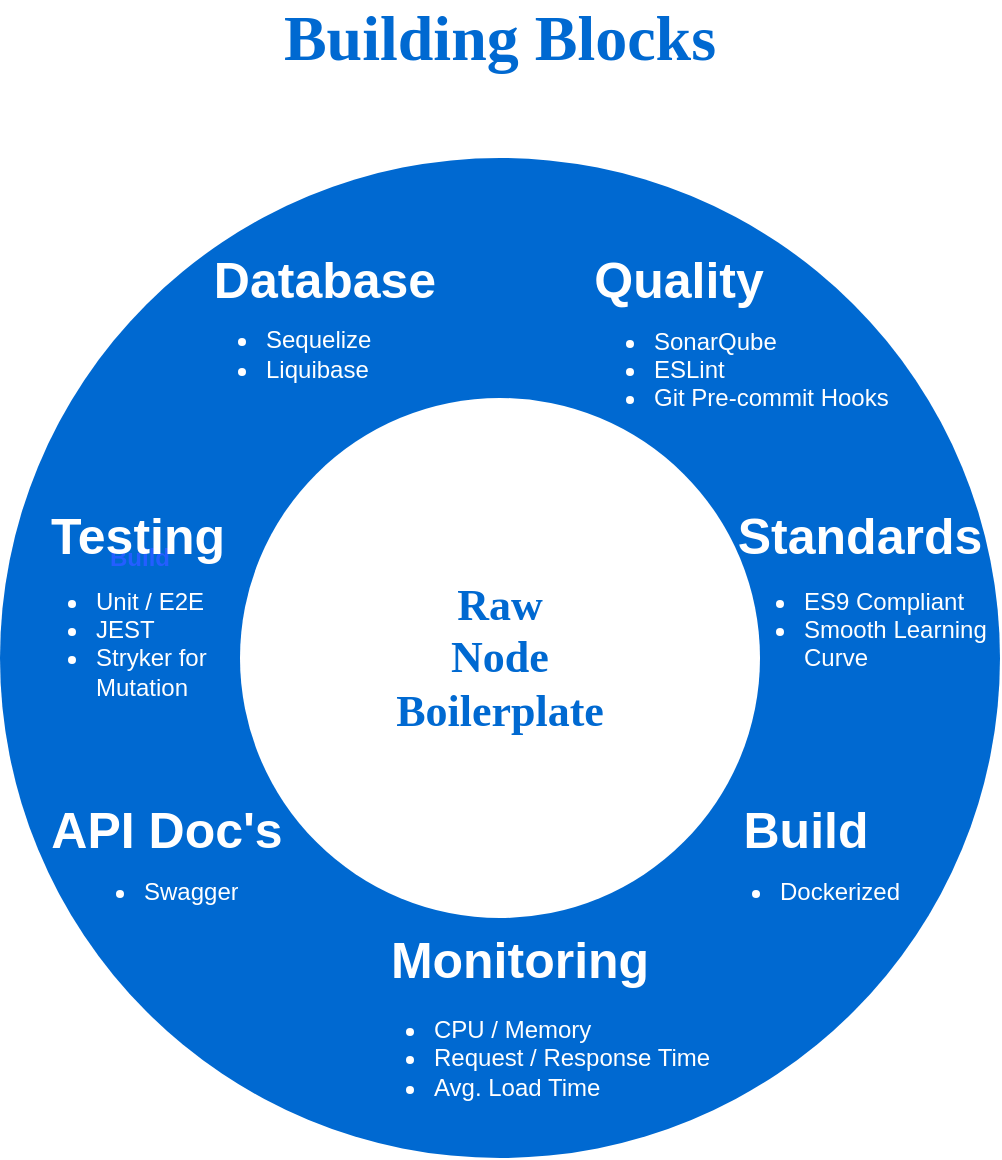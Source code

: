 <mxfile version="11.3.0" type="device" pages="1"><diagram name="Page-1" id="3e8102d1-ef87-2e61-34e1-82d9a586fe2e"><mxGraphModel dx="946" dy="457" grid="1" gridSize="10" guides="1" tooltips="1" connect="1" arrows="1" fold="1" page="1" pageScale="1" pageWidth="1100" pageHeight="850" background="#ffffff" math="0" shadow="0"><root><mxCell id="0"/><mxCell id="1" parent="0"/><mxCell id="70666756c84bb93c-1" value="" style="ellipse;whiteSpace=wrap;html=1;rounded=0;shadow=0;comic=0;strokeWidth=1;fontFamily=Verdana;fontSize=14;strokeColor=none;fillColor=#0069D1;" parent="1" vertex="1"><mxGeometry x="280" y="110" width="500" height="500" as="geometry"/></mxCell><mxCell id="70666756c84bb93c-2" value="Raw&lt;br&gt;Node&lt;br&gt;Boilerplate" style="ellipse;whiteSpace=wrap;html=1;rounded=0;shadow=0;comic=0;strokeWidth=1;fontFamily=Verdana;fontSize=22;strokeColor=none;fillColor=#ffffff;fontColor=#0069D1;fontStyle=1;direction=south;" parent="1" vertex="1"><mxGeometry x="400" y="230" width="260" height="260" as="geometry"/></mxCell><mxCell id="AC71_UsOGaowURAwcf3M-15" value="&lt;b&gt;Build&lt;/b&gt;" style="text;html=1;strokeColor=none;fillColor=none;align=center;verticalAlign=middle;whiteSpace=wrap;rounded=0;fontColor=#245EFF;" vertex="1" parent="1"><mxGeometry x="330" y="300" width="40" height="20" as="geometry"/></mxCell><mxCell id="AC71_UsOGaowURAwcf3M-24" value="&lt;ul&gt;&lt;li&gt;CPU / Memory&lt;/li&gt;&lt;li&gt;Request / Response Time&lt;/li&gt;&lt;li&gt;Avg. Load Time&lt;/li&gt;&lt;/ul&gt;" style="text;strokeColor=none;fillColor=none;html=1;whiteSpace=wrap;verticalAlign=middle;overflow=hidden;fontColor=#FFFFFF;align=left;" vertex="1" parent="1"><mxGeometry x="455" y="520" width="185" height="80" as="geometry"/></mxCell><mxCell id="AC71_UsOGaowURAwcf3M-25" value="&lt;b&gt;&lt;font style=&quot;font-size: 25px&quot;&gt;Monitoring&lt;/font&gt;&lt;/b&gt;" style="text;html=1;strokeColor=none;fillColor=none;align=center;verticalAlign=middle;whiteSpace=wrap;rounded=0;fontColor=#FFFFFF;" vertex="1" parent="1"><mxGeometry x="520" y="500" width="40" height="20" as="geometry"/></mxCell><mxCell id="AC71_UsOGaowURAwcf3M-30" value="&lt;b&gt;&lt;font style=&quot;font-size: 25px&quot;&gt;Build&lt;/font&gt;&lt;/b&gt;" style="text;html=1;strokeColor=none;fillColor=none;align=center;verticalAlign=middle;whiteSpace=wrap;rounded=0;fontColor=#FFFFFF;" vertex="1" parent="1"><mxGeometry x="663" y="435" width="40" height="20" as="geometry"/></mxCell><mxCell id="AC71_UsOGaowURAwcf3M-31" value="&lt;ul&gt;&lt;li&gt;Dockerized&lt;/li&gt;&lt;/ul&gt;" style="text;strokeColor=none;fillColor=none;html=1;whiteSpace=wrap;verticalAlign=middle;overflow=hidden;fontColor=#FFFFFF;align=left;" vertex="1" parent="1"><mxGeometry x="628" y="452" width="122" height="50" as="geometry"/></mxCell><mxCell id="AC71_UsOGaowURAwcf3M-32" value="&lt;ul&gt;&lt;li&gt;ES9 Compliant&lt;/li&gt;&lt;li&gt;Smooth&amp;nbsp;Learning&amp;nbsp;&lt;br&gt;Curve&lt;/li&gt;&lt;/ul&gt;" style="text;strokeColor=none;fillColor=none;html=1;whiteSpace=wrap;verticalAlign=middle;overflow=hidden;fontColor=#FFFFFF;align=left;" vertex="1" parent="1"><mxGeometry x="640" y="310" width="140" height="60" as="geometry"/></mxCell><mxCell id="AC71_UsOGaowURAwcf3M-34" value="&lt;b&gt;&lt;font style=&quot;font-size: 25px&quot;&gt;Standards&lt;/font&gt;&lt;/b&gt;" style="text;html=1;strokeColor=none;fillColor=none;align=center;verticalAlign=middle;whiteSpace=wrap;rounded=0;fontColor=#FFFFFF;" vertex="1" parent="1"><mxGeometry x="690" y="288" width="40" height="20" as="geometry"/></mxCell><mxCell id="AC71_UsOGaowURAwcf3M-35" value="&lt;b&gt;&lt;font style=&quot;font-size: 25px&quot;&gt;Testing&lt;/font&gt;&lt;/b&gt;" style="text;html=1;strokeColor=none;fillColor=none;align=center;verticalAlign=middle;whiteSpace=wrap;rounded=0;fontColor=#FFFFFF;" vertex="1" parent="1"><mxGeometry x="329" y="288" width="40" height="20" as="geometry"/></mxCell><mxCell id="AC71_UsOGaowURAwcf3M-37" value="&lt;b&gt;&lt;font style=&quot;font-size: 25px&quot;&gt;API Doc's&lt;/font&gt;&lt;/b&gt;" style="text;html=1;strokeColor=none;fillColor=none;align=center;verticalAlign=middle;whiteSpace=wrap;rounded=0;fontColor=#FFFFFF;" vertex="1" parent="1"><mxGeometry x="298.5" y="435" width="129" height="20" as="geometry"/></mxCell><mxCell id="AC71_UsOGaowURAwcf3M-41" value="&lt;b&gt;&lt;font style=&quot;font-size: 25px&quot;&gt;Database&lt;/font&gt;&lt;/b&gt;" style="text;html=1;strokeColor=none;fillColor=none;align=center;verticalAlign=middle;whiteSpace=wrap;rounded=0;fontColor=#FFFFFF;" vertex="1" parent="1"><mxGeometry x="378" y="160" width="129" height="20" as="geometry"/></mxCell><mxCell id="AC71_UsOGaowURAwcf3M-42" value="&lt;b&gt;&lt;font style=&quot;font-size: 25px&quot;&gt;Quality&lt;/font&gt;&lt;/b&gt;" style="text;html=1;strokeColor=none;fillColor=none;align=center;verticalAlign=middle;whiteSpace=wrap;rounded=0;fontColor=#FFFFFF;" vertex="1" parent="1"><mxGeometry x="555" y="160" width="129" height="20" as="geometry"/></mxCell><mxCell id="AC71_UsOGaowURAwcf3M-43" value="&lt;ul&gt;&lt;li&gt;Sequelize&lt;/li&gt;&lt;li&gt;Liquibase&lt;/li&gt;&lt;/ul&gt;" style="text;strokeColor=none;fillColor=none;html=1;whiteSpace=wrap;verticalAlign=middle;overflow=hidden;fontColor=#FFFFFF;align=left;" vertex="1" parent="1"><mxGeometry x="371" y="178" width="109" height="60" as="geometry"/></mxCell><mxCell id="AC71_UsOGaowURAwcf3M-44" value="&lt;ul&gt;&lt;li&gt;SonarQube&lt;/li&gt;&lt;li&gt;ESLint&lt;/li&gt;&lt;li&gt;Git Pre-commit Hooks&lt;/li&gt;&lt;/ul&gt;" style="text;strokeColor=none;fillColor=none;html=1;whiteSpace=wrap;verticalAlign=middle;overflow=hidden;fontColor=#FFFFFF;align=left;" vertex="1" parent="1"><mxGeometry x="565" y="180" width="165" height="60" as="geometry"/></mxCell><mxCell id="AC71_UsOGaowURAwcf3M-47" value="&lt;ul&gt;&lt;li&gt;Unit / E2E&amp;nbsp;&lt;/li&gt;&lt;li&gt;JEST&lt;/li&gt;&lt;li&gt;Stryker for&amp;nbsp;&lt;br&gt;Mutation&lt;/li&gt;&lt;/ul&gt;" style="text;strokeColor=none;fillColor=none;html=1;whiteSpace=wrap;verticalAlign=middle;overflow=hidden;fontColor=#FFFFFF;align=left;" vertex="1" parent="1"><mxGeometry x="286" y="310" width="114" height="80" as="geometry"/></mxCell><mxCell id="AC71_UsOGaowURAwcf3M-48" value="&lt;ul&gt;&lt;li&gt;Swagger&lt;/li&gt;&lt;/ul&gt;" style="text;strokeColor=none;fillColor=none;html=1;whiteSpace=wrap;verticalAlign=middle;overflow=hidden;fontColor=#FFFFFF;align=left;" vertex="1" parent="1"><mxGeometry x="310" y="455" width="110" height="35" as="geometry"/></mxCell><mxCell id="AC71_UsOGaowURAwcf3M-58" value="&lt;b&gt;&lt;font face=&quot;Times New Roman&quot; style=&quot;font-size: 32px&quot;&gt;Building Blocks&lt;/font&gt;&lt;/b&gt;" style="text;html=1;strokeColor=none;fillColor=none;align=center;verticalAlign=middle;whiteSpace=wrap;rounded=0;fontColor=#0069D1;" vertex="1" parent="1"><mxGeometry x="390" y="40" width="280" height="20" as="geometry"/></mxCell></root></mxGraphModel></diagram></mxfile>
